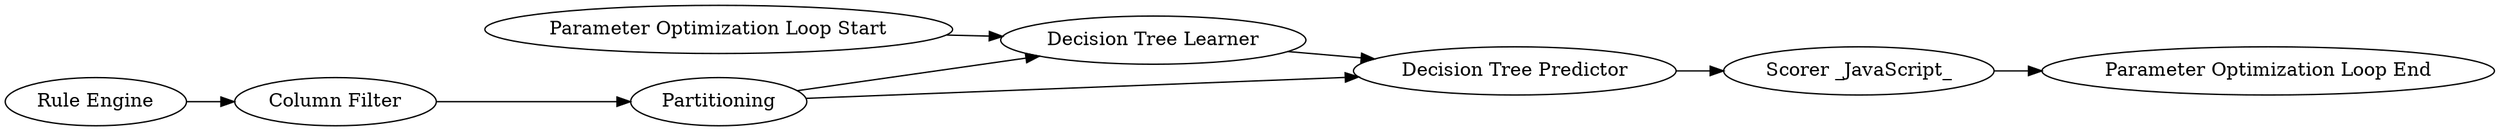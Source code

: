 digraph {
	13 -> 10
	15 -> 16
	17 -> 38
	10 -> 17
	7 -> 13
	16 -> 7
	37 -> 13
	7 -> 10
	16 [label="Column Filter"]
	13 [label="Decision Tree Learner"]
	7 [label=Partitioning]
	15 [label="Rule Engine"]
	37 [label="Parameter Optimization Loop Start"]
	17 [label="Scorer _JavaScript_"]
	38 [label="Parameter Optimization Loop End"]
	10 [label="Decision Tree Predictor"]
	rankdir=LR
}

